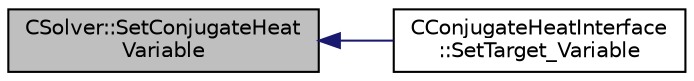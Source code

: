 digraph "CSolver::SetConjugateHeatVariable"
{
  edge [fontname="Helvetica",fontsize="10",labelfontname="Helvetica",labelfontsize="10"];
  node [fontname="Helvetica",fontsize="10",shape=record];
  rankdir="LR";
  Node4454 [label="CSolver::SetConjugateHeat\lVariable",height=0.2,width=0.4,color="black", fillcolor="grey75", style="filled", fontcolor="black"];
  Node4454 -> Node4455 [dir="back",color="midnightblue",fontsize="10",style="solid",fontname="Helvetica"];
  Node4455 [label="CConjugateHeatInterface\l::SetTarget_Variable",height=0.2,width=0.4,color="black", fillcolor="white", style="filled",URL="$class_c_conjugate_heat_interface.html#a6e59bebaecbb5dfdd6630144e8da90f9",tooltip="Set the variable that has been received from the target mesh into the target mesh. "];
}
